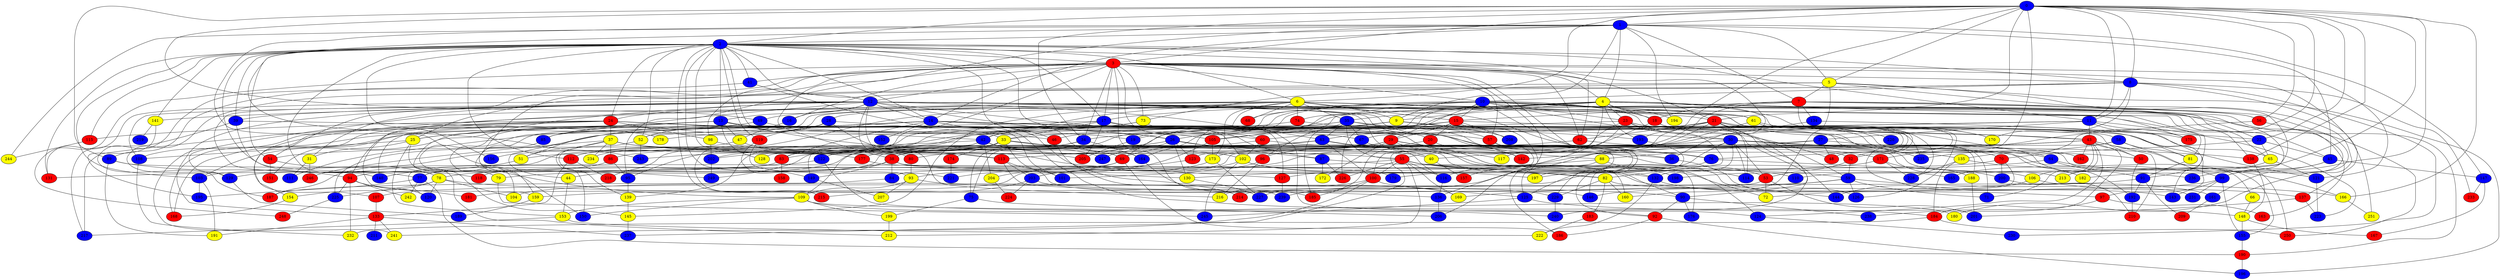 graph {
0 [style = filled fillcolor = blue];
1 [style = filled fillcolor = blue];
2 [style = filled fillcolor = blue];
3 [style = filled fillcolor = red];
4 [style = filled fillcolor = yellow];
5 [style = filled fillcolor = yellow];
6 [style = filled fillcolor = yellow];
7 [style = filled fillcolor = red];
8 [style = filled fillcolor = blue];
9 [style = filled fillcolor = yellow];
10 [style = filled fillcolor = blue];
11 [style = filled fillcolor = blue];
12 [style = filled fillcolor = blue];
13 [style = filled fillcolor = blue];
14 [style = filled fillcolor = blue];
15 [style = filled fillcolor = red];
16 [style = filled fillcolor = blue];
17 [style = filled fillcolor = blue];
18 [style = filled fillcolor = red];
19 [style = filled fillcolor = blue];
20 [style = filled fillcolor = red];
21 [style = filled fillcolor = red];
22 [style = filled fillcolor = blue];
23 [style = filled fillcolor = red];
24 [style = filled fillcolor = red];
25 [style = filled fillcolor = yellow];
26 [style = filled fillcolor = blue];
27 [style = filled fillcolor = blue];
28 [style = filled fillcolor = blue];
29 [style = filled fillcolor = red];
30 [style = filled fillcolor = blue];
31 [style = filled fillcolor = yellow];
32 [style = filled fillcolor = red];
33 [style = filled fillcolor = yellow];
34 [style = filled fillcolor = blue];
35 [style = filled fillcolor = blue];
36 [style = filled fillcolor = blue];
37 [style = filled fillcolor = yellow];
38 [style = filled fillcolor = red];
39 [style = filled fillcolor = blue];
40 [style = filled fillcolor = yellow];
41 [style = filled fillcolor = blue];
42 [style = filled fillcolor = blue];
43 [style = filled fillcolor = red];
44 [style = filled fillcolor = yellow];
45 [style = filled fillcolor = blue];
46 [style = filled fillcolor = red];
47 [style = filled fillcolor = yellow];
48 [style = filled fillcolor = red];
49 [style = filled fillcolor = blue];
50 [style = filled fillcolor = red];
51 [style = filled fillcolor = yellow];
52 [style = filled fillcolor = yellow];
53 [style = filled fillcolor = red];
54 [style = filled fillcolor = red];
55 [style = filled fillcolor = red];
56 [style = filled fillcolor = red];
57 [style = filled fillcolor = red];
58 [style = filled fillcolor = blue];
59 [style = filled fillcolor = blue];
60 [style = filled fillcolor = red];
61 [style = filled fillcolor = yellow];
62 [style = filled fillcolor = red];
63 [style = filled fillcolor = blue];
64 [style = filled fillcolor = blue];
65 [style = filled fillcolor = yellow];
66 [style = filled fillcolor = yellow];
67 [style = filled fillcolor = blue];
68 [style = filled fillcolor = red];
69 [style = filled fillcolor = red];
70 [style = filled fillcolor = red];
71 [style = filled fillcolor = blue];
72 [style = filled fillcolor = yellow];
73 [style = filled fillcolor = yellow];
74 [style = filled fillcolor = red];
75 [style = filled fillcolor = blue];
76 [style = filled fillcolor = blue];
77 [style = filled fillcolor = blue];
78 [style = filled fillcolor = yellow];
79 [style = filled fillcolor = yellow];
80 [style = filled fillcolor = red];
81 [style = filled fillcolor = yellow];
82 [style = filled fillcolor = yellow];
83 [style = filled fillcolor = red];
84 [style = filled fillcolor = blue];
85 [style = filled fillcolor = blue];
86 [style = filled fillcolor = red];
87 [style = filled fillcolor = blue];
88 [style = filled fillcolor = yellow];
89 [style = filled fillcolor = blue];
90 [style = filled fillcolor = blue];
91 [style = filled fillcolor = blue];
92 [style = filled fillcolor = red];
93 [style = filled fillcolor = yellow];
94 [style = filled fillcolor = red];
95 [style = filled fillcolor = blue];
96 [style = filled fillcolor = red];
97 [style = filled fillcolor = red];
98 [style = filled fillcolor = yellow];
99 [style = filled fillcolor = blue];
100 [style = filled fillcolor = red];
101 [style = filled fillcolor = blue];
102 [style = filled fillcolor = yellow];
103 [style = filled fillcolor = blue];
104 [style = filled fillcolor = yellow];
105 [style = filled fillcolor = red];
106 [style = filled fillcolor = yellow];
107 [style = filled fillcolor = red];
108 [style = filled fillcolor = blue];
109 [style = filled fillcolor = yellow];
110 [style = filled fillcolor = blue];
111 [style = filled fillcolor = blue];
112 [style = filled fillcolor = red];
113 [style = filled fillcolor = red];
114 [style = filled fillcolor = blue];
115 [style = filled fillcolor = red];
116 [style = filled fillcolor = blue];
117 [style = filled fillcolor = yellow];
118 [style = filled fillcolor = red];
119 [style = filled fillcolor = red];
120 [style = filled fillcolor = blue];
121 [style = filled fillcolor = blue];
122 [style = filled fillcolor = blue];
123 [style = filled fillcolor = red];
124 [style = filled fillcolor = blue];
125 [style = filled fillcolor = blue];
126 [style = filled fillcolor = blue];
127 [style = filled fillcolor = red];
128 [style = filled fillcolor = yellow];
129 [style = filled fillcolor = blue];
130 [style = filled fillcolor = yellow];
131 [style = filled fillcolor = red];
132 [style = filled fillcolor = blue];
133 [style = filled fillcolor = red];
134 [style = filled fillcolor = blue];
135 [style = filled fillcolor = yellow];
136 [style = filled fillcolor = blue];
137 [style = filled fillcolor = red];
138 [style = filled fillcolor = red];
139 [style = filled fillcolor = yellow];
140 [style = filled fillcolor = blue];
141 [style = filled fillcolor = yellow];
142 [style = filled fillcolor = red];
143 [style = filled fillcolor = blue];
144 [style = filled fillcolor = blue];
145 [style = filled fillcolor = yellow];
146 [style = filled fillcolor = blue];
147 [style = filled fillcolor = blue];
148 [style = filled fillcolor = yellow];
149 [style = filled fillcolor = blue];
150 [style = filled fillcolor = blue];
151 [style = filled fillcolor = red];
152 [style = filled fillcolor = blue];
153 [style = filled fillcolor = yellow];
154 [style = filled fillcolor = yellow];
155 [style = filled fillcolor = blue];
156 [style = filled fillcolor = blue];
157 [style = filled fillcolor = red];
158 [style = filled fillcolor = red];
159 [style = filled fillcolor = yellow];
160 [style = filled fillcolor = yellow];
161 [style = filled fillcolor = blue];
162 [style = filled fillcolor = red];
163 [style = filled fillcolor = red];
164 [style = filled fillcolor = blue];
165 [style = filled fillcolor = blue];
166 [style = filled fillcolor = yellow];
167 [style = filled fillcolor = red];
168 [style = filled fillcolor = red];
169 [style = filled fillcolor = yellow];
170 [style = filled fillcolor = yellow];
171 [style = filled fillcolor = red];
172 [style = filled fillcolor = yellow];
173 [style = filled fillcolor = yellow];
174 [style = filled fillcolor = red];
175 [style = filled fillcolor = red];
176 [style = filled fillcolor = blue];
177 [style = filled fillcolor = red];
178 [style = filled fillcolor = yellow];
179 [style = filled fillcolor = blue];
180 [style = filled fillcolor = yellow];
181 [style = filled fillcolor = red];
182 [style = filled fillcolor = yellow];
183 [style = filled fillcolor = red];
184 [style = filled fillcolor = red];
185 [style = filled fillcolor = red];
186 [style = filled fillcolor = red];
187 [style = filled fillcolor = red];
188 [style = filled fillcolor = yellow];
189 [style = filled fillcolor = blue];
190 [style = filled fillcolor = red];
191 [style = filled fillcolor = yellow];
192 [style = filled fillcolor = blue];
193 [style = filled fillcolor = blue];
194 [style = filled fillcolor = yellow];
195 [style = filled fillcolor = blue];
196 [style = filled fillcolor = blue];
197 [style = filled fillcolor = yellow];
198 [style = filled fillcolor = blue];
199 [style = filled fillcolor = yellow];
200 [style = filled fillcolor = blue];
201 [style = filled fillcolor = blue];
202 [style = filled fillcolor = blue];
203 [style = filled fillcolor = blue];
204 [style = filled fillcolor = yellow];
205 [style = filled fillcolor = red];
206 [style = filled fillcolor = blue];
207 [style = filled fillcolor = yellow];
208 [style = filled fillcolor = blue];
209 [style = filled fillcolor = red];
210 [style = filled fillcolor = red];
211 [style = filled fillcolor = blue];
212 [style = filled fillcolor = yellow];
213 [style = filled fillcolor = yellow];
214 [style = filled fillcolor = red];
215 [style = filled fillcolor = red];
216 [style = filled fillcolor = yellow];
217 [style = filled fillcolor = blue];
218 [style = filled fillcolor = red];
219 [style = filled fillcolor = blue];
220 [style = filled fillcolor = blue];
221 [style = filled fillcolor = blue];
222 [style = filled fillcolor = yellow];
223 [style = filled fillcolor = blue];
224 [style = filled fillcolor = red];
225 [style = filled fillcolor = blue];
226 [style = filled fillcolor = red];
227 [style = filled fillcolor = blue];
228 [style = filled fillcolor = blue];
229 [style = filled fillcolor = blue];
230 [style = filled fillcolor = blue];
231 [style = filled fillcolor = blue];
232 [style = filled fillcolor = yellow];
233 [style = filled fillcolor = red];
234 [style = filled fillcolor = yellow];
235 [style = filled fillcolor = blue];
236 [style = filled fillcolor = blue];
237 [style = filled fillcolor = blue];
238 [style = filled fillcolor = blue];
239 [style = filled fillcolor = blue];
240 [style = filled fillcolor = blue];
241 [style = filled fillcolor = yellow];
242 [style = filled fillcolor = yellow];
243 [style = filled fillcolor = blue];
244 [style = filled fillcolor = yellow];
245 [style = filled fillcolor = blue];
246 [style = filled fillcolor = red];
247 [style = filled fillcolor = blue];
248 [style = filled fillcolor = red];
249 [style = filled fillcolor = blue];
250 [style = filled fillcolor = red];
251 [style = filled fillcolor = yellow];
0 -- 5;
0 -- 3;
0 -- 2;
0 -- 1;
0 -- 6;
0 -- 8;
0 -- 11;
0 -- 21;
0 -- 22;
0 -- 32;
0 -- 34;
0 -- 49;
0 -- 56;
0 -- 89;
0 -- 135;
0 -- 138;
0 -- 165;
0 -- 166;
0 -- 193;
0 -- 198;
1 -- 2;
1 -- 4;
1 -- 5;
1 -- 7;
1 -- 9;
1 -- 14;
1 -- 38;
1 -- 45;
1 -- 147;
1 -- 194;
1 -- 243;
1 -- 244;
1 -- 249;
2 -- 3;
2 -- 6;
2 -- 8;
2 -- 11;
2 -- 12;
2 -- 13;
2 -- 14;
2 -- 17;
2 -- 24;
2 -- 33;
2 -- 36;
2 -- 39;
2 -- 41;
2 -- 46;
2 -- 52;
2 -- 54;
2 -- 62;
2 -- 93;
2 -- 103;
2 -- 112;
2 -- 115;
2 -- 118;
2 -- 119;
2 -- 131;
2 -- 141;
2 -- 156;
2 -- 164;
2 -- 177;
2 -- 212;
2 -- 215;
3 -- 4;
3 -- 8;
3 -- 10;
3 -- 12;
3 -- 16;
3 -- 17;
3 -- 21;
3 -- 34;
3 -- 41;
3 -- 57;
3 -- 60;
3 -- 62;
3 -- 73;
3 -- 89;
3 -- 95;
3 -- 121;
3 -- 125;
3 -- 129;
3 -- 136;
3 -- 137;
3 -- 140;
3 -- 214;
3 -- 218;
3 -- 248;
4 -- 9;
4 -- 17;
4 -- 18;
4 -- 23;
4 -- 26;
4 -- 35;
4 -- 56;
4 -- 69;
4 -- 74;
4 -- 117;
4 -- 126;
4 -- 129;
4 -- 170;
4 -- 175;
4 -- 182;
4 -- 185;
4 -- 193;
4 -- 194;
5 -- 7;
5 -- 73;
5 -- 109;
5 -- 110;
5 -- 160;
5 -- 180;
5 -- 196;
6 -- 9;
6 -- 15;
6 -- 21;
6 -- 28;
6 -- 35;
6 -- 42;
6 -- 49;
6 -- 61;
6 -- 65;
6 -- 68;
6 -- 74;
6 -- 92;
6 -- 145;
6 -- 159;
6 -- 173;
7 -- 15;
7 -- 18;
7 -- 22;
7 -- 43;
7 -- 56;
7 -- 107;
7 -- 134;
7 -- 161;
7 -- 239;
8 -- 10;
8 -- 11;
8 -- 25;
8 -- 98;
8 -- 170;
8 -- 230;
8 -- 233;
8 -- 251;
9 -- 19;
9 -- 30;
9 -- 34;
9 -- 38;
9 -- 42;
9 -- 58;
9 -- 95;
9 -- 143;
9 -- 208;
9 -- 235;
10 -- 15;
10 -- 18;
10 -- 19;
10 -- 23;
10 -- 29;
10 -- 30;
10 -- 32;
10 -- 45;
10 -- 61;
10 -- 68;
10 -- 75;
10 -- 104;
10 -- 105;
10 -- 123;
10 -- 144;
10 -- 150;
10 -- 163;
10 -- 164;
10 -- 190;
10 -- 215;
10 -- 226;
10 -- 229;
10 -- 250;
11 -- 27;
11 -- 43;
11 -- 60;
11 -- 67;
11 -- 97;
11 -- 175;
11 -- 223;
11 -- 243;
12 -- 13;
12 -- 14;
12 -- 16;
12 -- 24;
12 -- 26;
12 -- 31;
12 -- 39;
12 -- 40;
12 -- 54;
12 -- 61;
12 -- 63;
12 -- 64;
12 -- 76;
12 -- 79;
12 -- 80;
12 -- 81;
12 -- 91;
12 -- 102;
12 -- 108;
12 -- 131;
12 -- 133;
12 -- 138;
12 -- 141;
12 -- 142;
12 -- 145;
12 -- 208;
12 -- 216;
13 -- 19;
13 -- 25;
13 -- 47;
13 -- 60;
13 -- 85;
13 -- 108;
13 -- 124;
13 -- 128;
13 -- 151;
13 -- 188;
13 -- 205;
13 -- 241;
14 -- 25;
14 -- 43;
14 -- 50;
14 -- 51;
14 -- 52;
14 -- 67;
14 -- 71;
14 -- 83;
14 -- 88;
14 -- 103;
14 -- 105;
14 -- 111;
14 -- 152;
14 -- 168;
14 -- 169;
14 -- 184;
14 -- 193;
15 -- 20;
15 -- 22;
15 -- 29;
15 -- 63;
15 -- 105;
15 -- 206;
15 -- 208;
15 -- 225;
16 -- 47;
17 -- 20;
17 -- 33;
17 -- 48;
17 -- 85;
17 -- 87;
17 -- 202;
17 -- 205;
18 -- 90;
18 -- 157;
18 -- 220;
19 -- 205;
20 -- 142;
20 -- 227;
21 -- 46;
21 -- 48;
21 -- 59;
21 -- 62;
21 -- 65;
21 -- 114;
21 -- 116;
21 -- 123;
21 -- 228;
21 -- 235;
22 -- 45;
22 -- 65;
22 -- 70;
23 -- 33;
23 -- 40;
23 -- 55;
23 -- 70;
23 -- 81;
23 -- 82;
23 -- 162;
23 -- 240;
24 -- 26;
24 -- 36;
24 -- 37;
24 -- 42;
24 -- 94;
24 -- 98;
24 -- 115;
24 -- 140;
24 -- 144;
24 -- 154;
24 -- 217;
25 -- 31;
25 -- 79;
25 -- 108;
25 -- 153;
26 -- 36;
26 -- 64;
26 -- 87;
26 -- 109;
26 -- 113;
26 -- 122;
26 -- 123;
26 -- 130;
27 -- 48;
27 -- 88;
27 -- 91;
27 -- 173;
28 -- 46;
28 -- 52;
28 -- 85;
28 -- 113;
28 -- 119;
29 -- 32;
29 -- 38;
29 -- 86;
29 -- 117;
29 -- 172;
29 -- 176;
29 -- 177;
30 -- 53;
30 -- 83;
30 -- 92;
30 -- 114;
30 -- 128;
30 -- 132;
30 -- 138;
30 -- 142;
30 -- 155;
30 -- 213;
31 -- 111;
31 -- 246;
32 -- 53;
32 -- 59;
33 -- 53;
33 -- 69;
33 -- 76;
33 -- 101;
33 -- 112;
33 -- 122;
33 -- 156;
33 -- 174;
33 -- 192;
33 -- 202;
33 -- 234;
34 -- 75;
34 -- 164;
34 -- 249;
35 -- 44;
35 -- 55;
35 -- 57;
35 -- 63;
35 -- 67;
35 -- 96;
35 -- 112;
35 -- 121;
36 -- 126;
37 -- 40;
37 -- 50;
37 -- 51;
37 -- 55;
37 -- 66;
37 -- 86;
37 -- 150;
37 -- 234;
37 -- 246;
38 -- 44;
38 -- 77;
38 -- 82;
38 -- 84;
38 -- 130;
38 -- 149;
38 -- 197;
39 -- 77;
39 -- 178;
39 -- 217;
40 -- 157;
41 -- 101;
41 -- 187;
42 -- 54;
42 -- 83;
42 -- 102;
42 -- 132;
42 -- 149;
42 -- 204;
42 -- 247;
43 -- 50;
43 -- 51;
43 -- 71;
43 -- 77;
43 -- 80;
43 -- 84;
43 -- 106;
43 -- 124;
43 -- 162;
43 -- 210;
43 -- 238;
43 -- 250;
44 -- 153;
45 -- 99;
45 -- 147;
45 -- 236;
46 -- 214;
47 -- 127;
47 -- 187;
49 -- 57;
49 -- 168;
50 -- 192;
51 -- 140;
52 -- 139;
52 -- 243;
53 -- 72;
53 -- 159;
53 -- 201;
54 -- 78;
54 -- 151;
55 -- 59;
55 -- 79;
55 -- 82;
55 -- 90;
55 -- 100;
55 -- 116;
55 -- 160;
55 -- 165;
55 -- 169;
55 -- 212;
55 -- 226;
56 -- 76;
56 -- 99;
57 -- 130;
57 -- 197;
58 -- 81;
58 -- 99;
58 -- 235;
58 -- 237;
59 -- 71;
59 -- 107;
59 -- 126;
59 -- 166;
59 -- 169;
60 -- 102;
60 -- 200;
60 -- 247;
61 -- 100;
61 -- 170;
61 -- 171;
61 -- 231;
62 -- 96;
62 -- 171;
63 -- 69;
63 -- 72;
63 -- 78;
63 -- 100;
63 -- 135;
64 -- 104;
64 -- 166;
64 -- 236;
65 -- 121;
65 -- 213;
66 -- 148;
67 -- 116;
69 -- 93;
69 -- 118;
69 -- 186;
70 -- 72;
70 -- 103;
70 -- 200;
73 -- 120;
73 -- 127;
73 -- 178;
74 -- 125;
74 -- 139;
75 -- 199;
75 -- 206;
76 -- 106;
76 -- 146;
77 -- 190;
77 -- 195;
77 -- 242;
78 -- 90;
78 -- 104;
78 -- 120;
78 -- 154;
78 -- 225;
79 -- 245;
80 -- 93;
81 -- 91;
82 -- 97;
82 -- 160;
82 -- 183;
82 -- 229;
83 -- 129;
83 -- 158;
84 -- 187;
85 -- 159;
86 -- 94;
86 -- 95;
87 -- 110;
87 -- 172;
87 -- 226;
88 -- 114;
88 -- 127;
88 -- 186;
89 -- 94;
89 -- 143;
89 -- 191;
90 -- 92;
90 -- 176;
90 -- 238;
91 -- 192;
91 -- 209;
91 -- 214;
92 -- 186;
92 -- 196;
93 -- 109;
93 -- 207;
93 -- 239;
94 -- 120;
94 -- 181;
94 -- 225;
94 -- 232;
94 -- 242;
95 -- 139;
96 -- 101;
96 -- 216;
97 -- 163;
97 -- 184;
98 -- 113;
98 -- 202;
99 -- 143;
99 -- 146;
99 -- 155;
99 -- 231;
100 -- 125;
100 -- 185;
100 -- 216;
100 -- 241;
102 -- 132;
102 -- 198;
102 -- 203;
102 -- 245;
103 -- 191;
103 -- 195;
105 -- 173;
105 -- 221;
106 -- 137;
106 -- 144;
107 -- 133;
108 -- 232;
109 -- 124;
109 -- 150;
109 -- 153;
109 -- 180;
109 -- 199;
112 -- 133;
112 -- 218;
113 -- 136;
113 -- 146;
113 -- 203;
115 -- 244;
116 -- 136;
119 -- 149;
119 -- 221;
121 -- 223;
122 -- 131;
122 -- 240;
123 -- 204;
124 -- 230;
125 -- 148;
125 -- 245;
127 -- 239;
129 -- 189;
130 -- 227;
132 -- 161;
132 -- 222;
133 -- 191;
133 -- 211;
133 -- 237;
133 -- 241;
134 -- 175;
134 -- 203;
135 -- 182;
135 -- 184;
135 -- 228;
136 -- 206;
137 -- 201;
137 -- 223;
138 -- 148;
139 -- 145;
141 -- 195;
141 -- 219;
145 -- 237;
147 -- 167;
147 -- 233;
148 -- 155;
148 -- 167;
149 -- 207;
153 -- 217;
153 -- 222;
154 -- 168;
155 -- 190;
159 -- 189;
161 -- 209;
164 -- 185;
166 -- 251;
171 -- 179;
171 -- 188;
171 -- 228;
173 -- 181;
173 -- 227;
174 -- 221;
177 -- 179;
183 -- 222;
184 -- 232;
184 -- 250;
188 -- 201;
190 -- 196;
192 -- 210;
193 -- 197;
199 -- 212;
200 -- 210;
202 -- 249;
203 -- 215;
203 -- 224;
203 -- 229;
204 -- 224;
225 -- 248;
229 -- 240;
}
